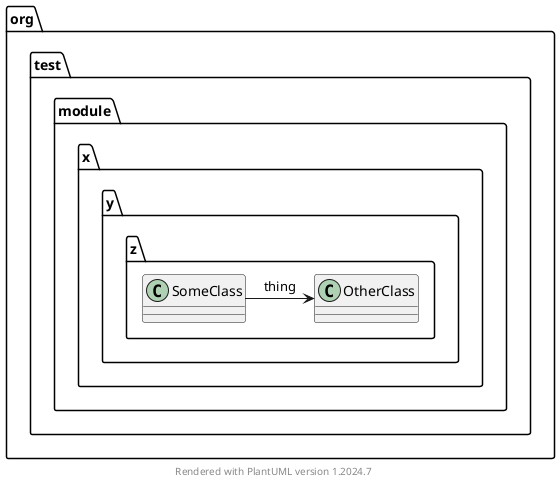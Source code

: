 @startuml
    package org.test.module.x.y.z {
        SomeClass -> OtherClass : thing
    }

footer Rendered with PlantUML version %version()
@enduml